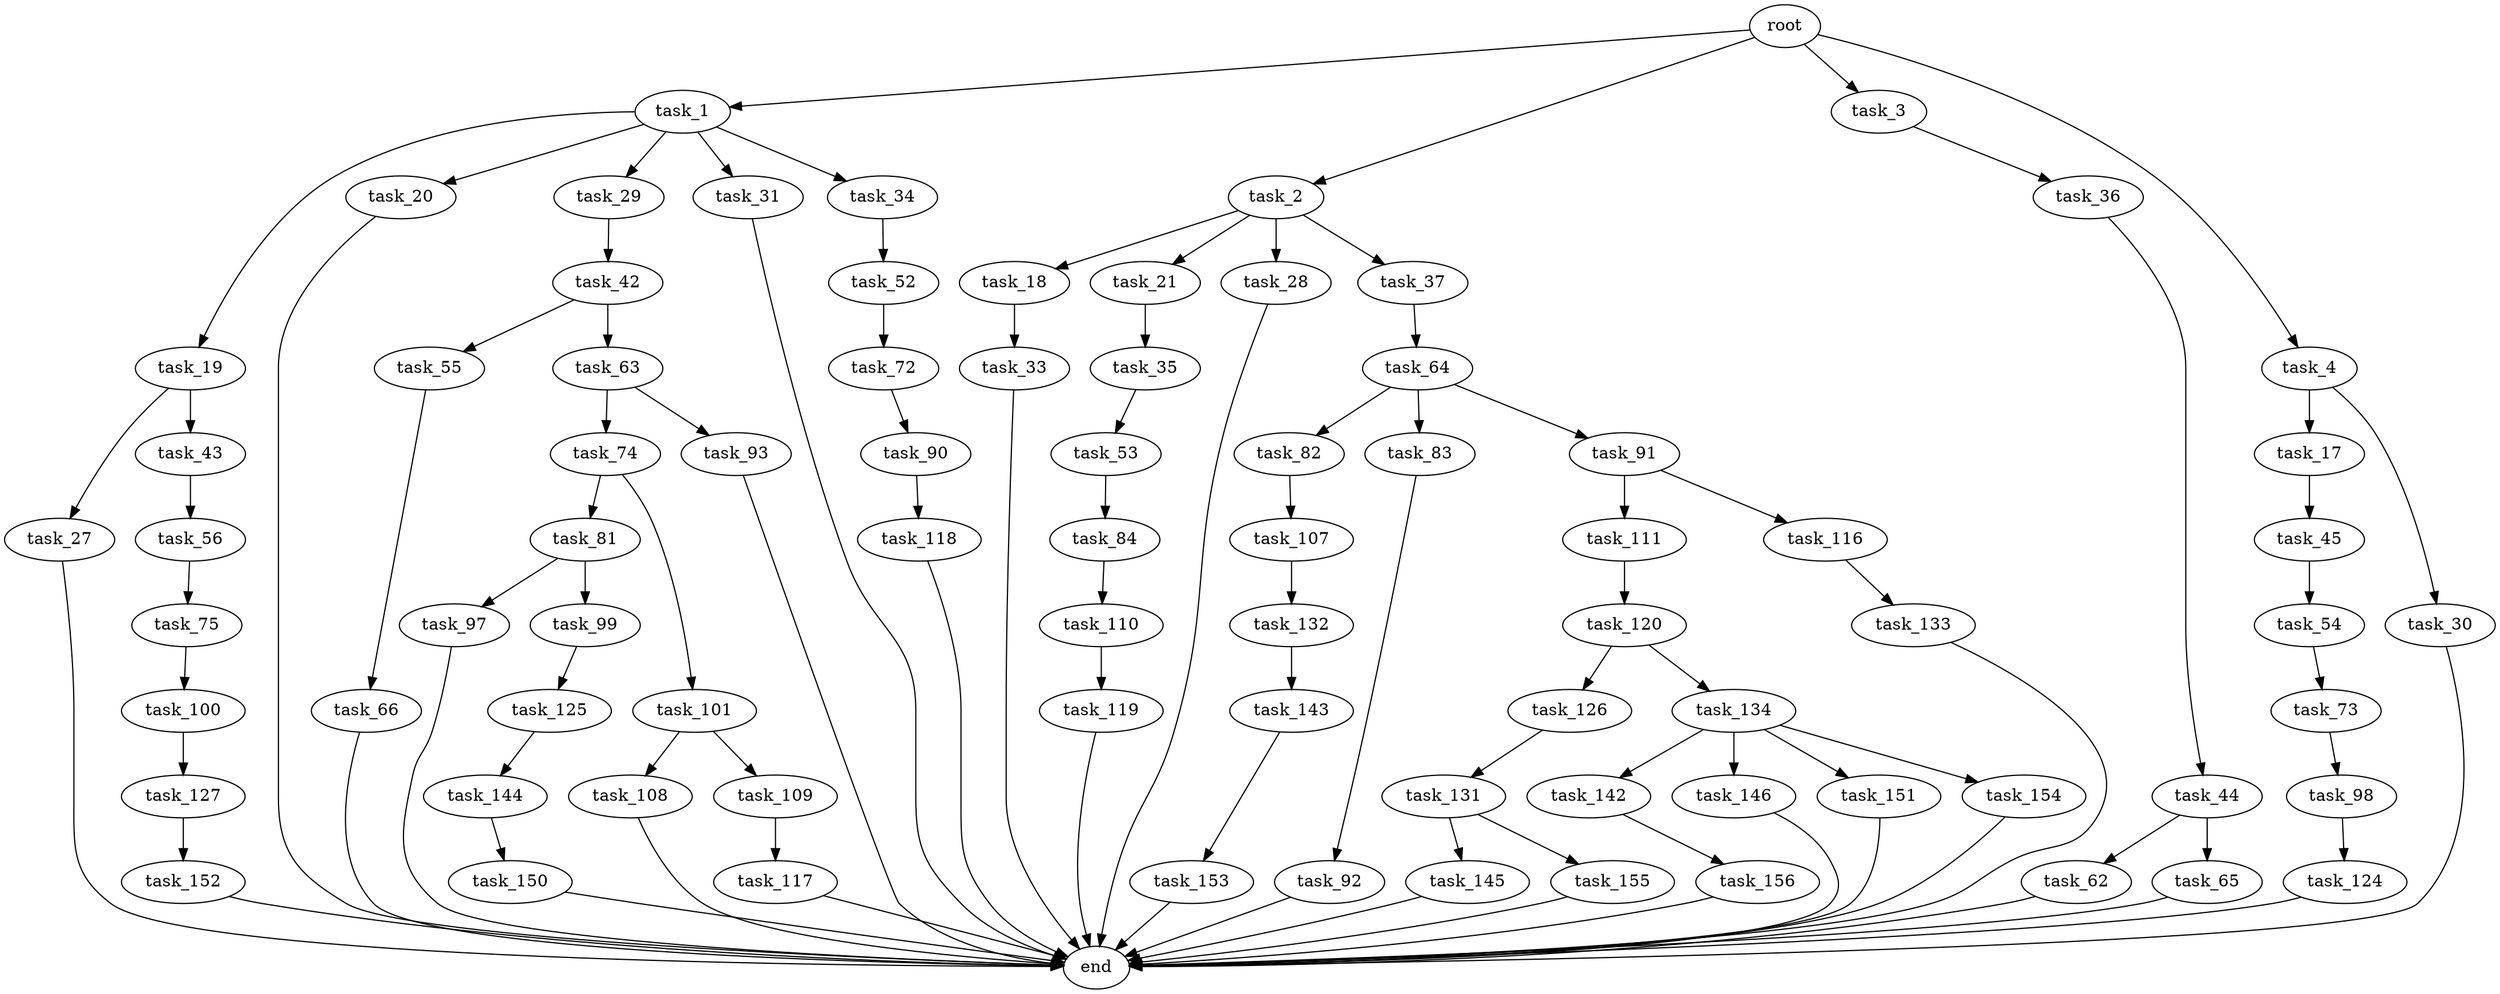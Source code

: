 digraph G {
  root [size="0.000000"];
  task_1 [size="4775205261.000000"];
  task_2 [size="448751428038.000000"];
  task_3 [size="323189863028.000000"];
  task_4 [size="19659971412.000000"];
  task_19 [size="782757789696.000000"];
  task_20 [size="103842090400.000000"];
  task_29 [size="32404952162.000000"];
  task_31 [size="1073741824000.000000"];
  task_34 [size="860186942453.000000"];
  task_18 [size="28991029248.000000"];
  task_21 [size="136343958959.000000"];
  task_28 [size="11924077932.000000"];
  task_37 [size="782757789696.000000"];
  task_36 [size="134217728000.000000"];
  task_17 [size="68719476736.000000"];
  task_30 [size="549755813888.000000"];
  task_45 [size="4312843960.000000"];
  task_33 [size="94582354632.000000"];
  task_27 [size="549755813888.000000"];
  task_43 [size="1188101865212.000000"];
  end [size="0.000000"];
  task_35 [size="8589934592.000000"];
  task_42 [size="782757789696.000000"];
  task_52 [size="380819675065.000000"];
  task_53 [size="608158330097.000000"];
  task_44 [size="417760671432.000000"];
  task_64 [size="68719476736.000000"];
  task_55 [size="368293445632.000000"];
  task_63 [size="28991029248.000000"];
  task_56 [size="368293445632.000000"];
  task_62 [size="231928233984.000000"];
  task_65 [size="644431147084.000000"];
  task_54 [size="33272228222.000000"];
  task_72 [size="549755813888.000000"];
  task_84 [size="10790793316.000000"];
  task_73 [size="19604571094.000000"];
  task_66 [size="1073741824000.000000"];
  task_75 [size="11798940315.000000"];
  task_74 [size="922885755931.000000"];
  task_93 [size="174917784600.000000"];
  task_82 [size="368293445632.000000"];
  task_83 [size="95390487413.000000"];
  task_91 [size="1073741824000.000000"];
  task_90 [size="368293445632.000000"];
  task_98 [size="843684582442.000000"];
  task_81 [size="18850770614.000000"];
  task_101 [size="748408000.000000"];
  task_100 [size="15078059725.000000"];
  task_97 [size="2726012532.000000"];
  task_99 [size="368293445632.000000"];
  task_107 [size="43165960840.000000"];
  task_92 [size="950520610.000000"];
  task_110 [size="851027527882.000000"];
  task_118 [size="943945354099.000000"];
  task_111 [size="81788306064.000000"];
  task_116 [size="2040709036.000000"];
  task_124 [size="154181652150.000000"];
  task_125 [size="688509974476.000000"];
  task_127 [size="5535701952.000000"];
  task_108 [size="85914169116.000000"];
  task_109 [size="25489861240.000000"];
  task_132 [size="231928233984.000000"];
  task_117 [size="12573658976.000000"];
  task_119 [size="28740434552.000000"];
  task_120 [size="8589934592.000000"];
  task_133 [size="150991743528.000000"];
  task_126 [size="406024952831.000000"];
  task_134 [size="8590865723.000000"];
  task_144 [size="11081269844.000000"];
  task_131 [size="6832696935.000000"];
  task_152 [size="456261829409.000000"];
  task_145 [size="1302856682470.000000"];
  task_155 [size="124828598571.000000"];
  task_143 [size="310608930100.000000"];
  task_142 [size="6995523498.000000"];
  task_146 [size="5178068365.000000"];
  task_151 [size="15986564503.000000"];
  task_154 [size="8589934592.000000"];
  task_156 [size="10490349331.000000"];
  task_153 [size="368293445632.000000"];
  task_150 [size="41606455196.000000"];

  root -> task_1 [size="1.000000"];
  root -> task_2 [size="1.000000"];
  root -> task_3 [size="1.000000"];
  root -> task_4 [size="1.000000"];
  task_1 -> task_19 [size="134217728.000000"];
  task_1 -> task_20 [size="134217728.000000"];
  task_1 -> task_29 [size="134217728.000000"];
  task_1 -> task_31 [size="134217728.000000"];
  task_1 -> task_34 [size="134217728.000000"];
  task_2 -> task_18 [size="301989888.000000"];
  task_2 -> task_21 [size="301989888.000000"];
  task_2 -> task_28 [size="301989888.000000"];
  task_2 -> task_37 [size="301989888.000000"];
  task_3 -> task_36 [size="301989888.000000"];
  task_4 -> task_17 [size="536870912.000000"];
  task_4 -> task_30 [size="536870912.000000"];
  task_19 -> task_27 [size="679477248.000000"];
  task_19 -> task_43 [size="679477248.000000"];
  task_20 -> end [size="1.000000"];
  task_29 -> task_42 [size="33554432.000000"];
  task_31 -> end [size="1.000000"];
  task_34 -> task_52 [size="679477248.000000"];
  task_18 -> task_33 [size="75497472.000000"];
  task_21 -> task_35 [size="209715200.000000"];
  task_28 -> end [size="1.000000"];
  task_37 -> task_64 [size="679477248.000000"];
  task_36 -> task_44 [size="209715200.000000"];
  task_17 -> task_45 [size="134217728.000000"];
  task_30 -> end [size="1.000000"];
  task_45 -> task_54 [size="134217728.000000"];
  task_33 -> end [size="1.000000"];
  task_27 -> end [size="1.000000"];
  task_43 -> task_56 [size="838860800.000000"];
  task_35 -> task_53 [size="33554432.000000"];
  task_42 -> task_55 [size="679477248.000000"];
  task_42 -> task_63 [size="679477248.000000"];
  task_52 -> task_72 [size="411041792.000000"];
  task_53 -> task_84 [size="679477248.000000"];
  task_44 -> task_62 [size="536870912.000000"];
  task_44 -> task_65 [size="536870912.000000"];
  task_64 -> task_82 [size="134217728.000000"];
  task_64 -> task_83 [size="134217728.000000"];
  task_64 -> task_91 [size="134217728.000000"];
  task_55 -> task_66 [size="411041792.000000"];
  task_63 -> task_74 [size="75497472.000000"];
  task_63 -> task_93 [size="75497472.000000"];
  task_56 -> task_75 [size="411041792.000000"];
  task_62 -> end [size="1.000000"];
  task_65 -> end [size="1.000000"];
  task_54 -> task_73 [size="838860800.000000"];
  task_72 -> task_90 [size="536870912.000000"];
  task_84 -> task_110 [size="679477248.000000"];
  task_73 -> task_98 [size="838860800.000000"];
  task_66 -> end [size="1.000000"];
  task_75 -> task_100 [size="301989888.000000"];
  task_74 -> task_81 [size="679477248.000000"];
  task_74 -> task_101 [size="679477248.000000"];
  task_93 -> end [size="1.000000"];
  task_82 -> task_107 [size="411041792.000000"];
  task_83 -> task_92 [size="411041792.000000"];
  task_91 -> task_111 [size="838860800.000000"];
  task_91 -> task_116 [size="838860800.000000"];
  task_90 -> task_118 [size="411041792.000000"];
  task_98 -> task_124 [size="679477248.000000"];
  task_81 -> task_97 [size="536870912.000000"];
  task_81 -> task_99 [size="536870912.000000"];
  task_101 -> task_108 [size="33554432.000000"];
  task_101 -> task_109 [size="33554432.000000"];
  task_100 -> task_127 [size="838860800.000000"];
  task_97 -> end [size="1.000000"];
  task_99 -> task_125 [size="411041792.000000"];
  task_107 -> task_132 [size="75497472.000000"];
  task_92 -> end [size="1.000000"];
  task_110 -> task_119 [size="838860800.000000"];
  task_118 -> end [size="1.000000"];
  task_111 -> task_120 [size="134217728.000000"];
  task_116 -> task_133 [size="75497472.000000"];
  task_124 -> end [size="1.000000"];
  task_125 -> task_144 [size="679477248.000000"];
  task_127 -> task_152 [size="536870912.000000"];
  task_108 -> end [size="1.000000"];
  task_109 -> task_117 [size="536870912.000000"];
  task_132 -> task_143 [size="301989888.000000"];
  task_117 -> end [size="1.000000"];
  task_119 -> end [size="1.000000"];
  task_120 -> task_126 [size="33554432.000000"];
  task_120 -> task_134 [size="33554432.000000"];
  task_133 -> end [size="1.000000"];
  task_126 -> task_131 [size="679477248.000000"];
  task_134 -> task_142 [size="679477248.000000"];
  task_134 -> task_146 [size="679477248.000000"];
  task_134 -> task_151 [size="679477248.000000"];
  task_134 -> task_154 [size="679477248.000000"];
  task_144 -> task_150 [size="411041792.000000"];
  task_131 -> task_145 [size="301989888.000000"];
  task_131 -> task_155 [size="301989888.000000"];
  task_152 -> end [size="1.000000"];
  task_145 -> end [size="1.000000"];
  task_155 -> end [size="1.000000"];
  task_143 -> task_153 [size="301989888.000000"];
  task_142 -> task_156 [size="679477248.000000"];
  task_146 -> end [size="1.000000"];
  task_151 -> end [size="1.000000"];
  task_154 -> end [size="1.000000"];
  task_156 -> end [size="1.000000"];
  task_153 -> end [size="1.000000"];
  task_150 -> end [size="1.000000"];
}
